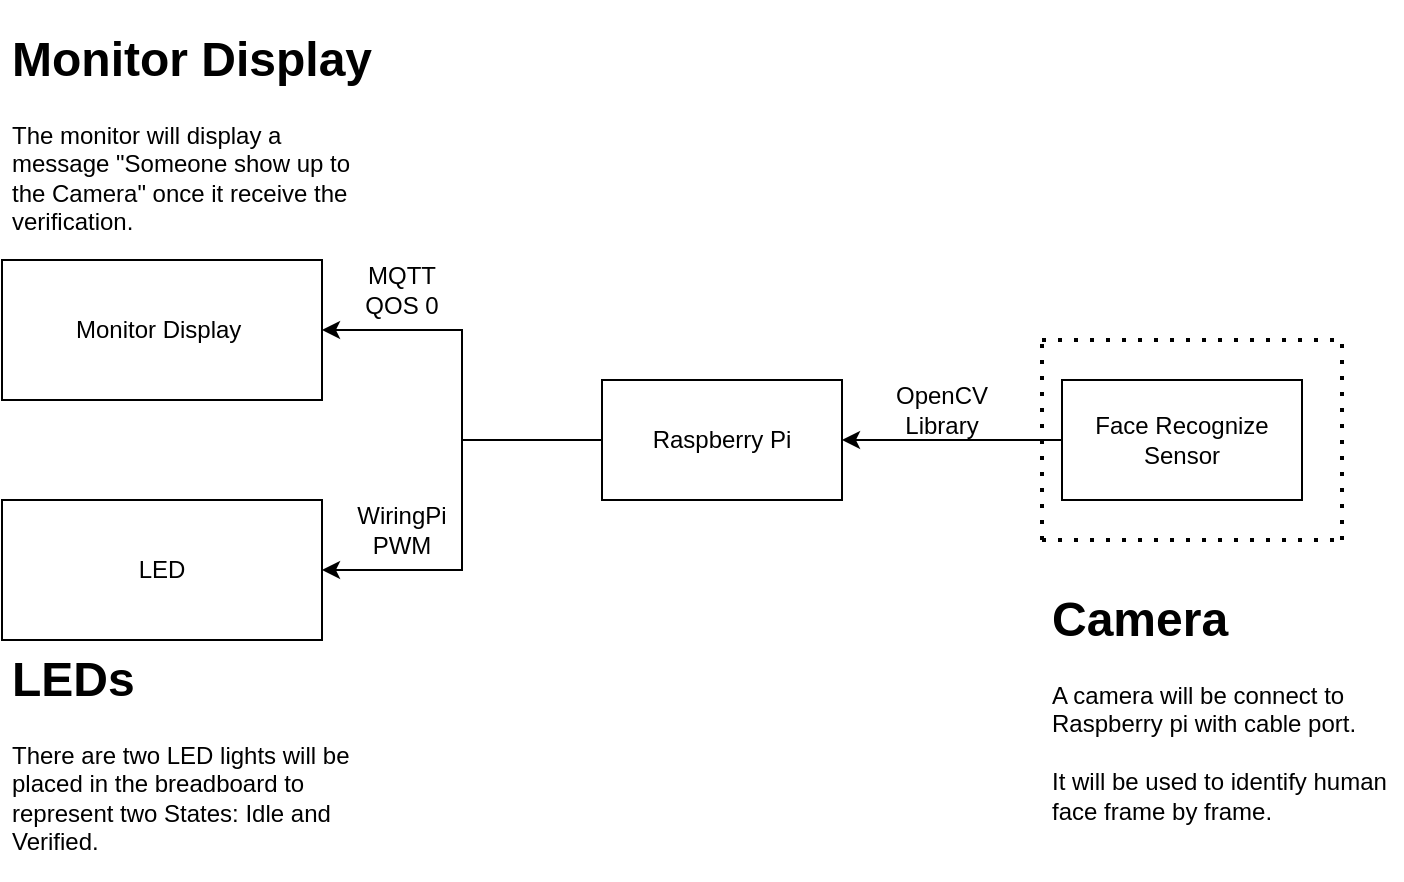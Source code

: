 <mxfile version="21.1.1" type="github">
  <diagram name="Page-1" id="z5q8kBhyHN7ufiBEWdub">
    <mxGraphModel dx="1014" dy="684" grid="1" gridSize="10" guides="1" tooltips="1" connect="1" arrows="1" fold="1" page="1" pageScale="1" pageWidth="850" pageHeight="1100" math="0" shadow="0">
      <root>
        <mxCell id="0" />
        <mxCell id="1" parent="0" />
        <mxCell id="m-E1qSqmqTbbukZaotH6-1" value="LED" style="rounded=0;whiteSpace=wrap;html=1;" parent="1" vertex="1">
          <mxGeometry x="90" y="260" width="160" height="70" as="geometry" />
        </mxCell>
        <mxCell id="xKB4r4f-6FPHU7o6175q-1" style="edgeStyle=orthogonalEdgeStyle;rounded=0;orthogonalLoop=1;jettySize=auto;html=1;exitX=0;exitY=0.5;exitDx=0;exitDy=0;entryX=1;entryY=0.5;entryDx=0;entryDy=0;" parent="1" source="m-E1qSqmqTbbukZaotH6-6" target="m-E1qSqmqTbbukZaotH6-7" edge="1">
          <mxGeometry relative="1" as="geometry" />
        </mxCell>
        <mxCell id="m-E1qSqmqTbbukZaotH6-6" value="Face Recognize Sensor" style="rounded=0;whiteSpace=wrap;html=1;" parent="1" vertex="1">
          <mxGeometry x="620" y="200" width="120" height="60" as="geometry" />
        </mxCell>
        <mxCell id="xKB4r4f-6FPHU7o6175q-4" style="edgeStyle=orthogonalEdgeStyle;rounded=0;orthogonalLoop=1;jettySize=auto;html=1;entryX=1;entryY=0.5;entryDx=0;entryDy=0;" parent="1" source="m-E1qSqmqTbbukZaotH6-7" target="m-E1qSqmqTbbukZaotH6-1" edge="1">
          <mxGeometry relative="1" as="geometry">
            <mxPoint x="250" y="230" as="targetPoint" />
          </mxGeometry>
        </mxCell>
        <mxCell id="m-E1qSqmqTbbukZaotH6-7" value="Raspberry Pi" style="rounded=0;whiteSpace=wrap;html=1;" parent="1" vertex="1">
          <mxGeometry x="390" y="200" width="120" height="60" as="geometry" />
        </mxCell>
        <mxCell id="xKB4r4f-6FPHU7o6175q-9" value="" style="endArrow=none;dashed=1;html=1;dashPattern=1 3;strokeWidth=2;rounded=0;fontStyle=1" parent="1" edge="1">
          <mxGeometry width="50" height="50" relative="1" as="geometry">
            <mxPoint x="610" y="280" as="sourcePoint" />
            <mxPoint x="610" y="180" as="targetPoint" />
          </mxGeometry>
        </mxCell>
        <mxCell id="xKB4r4f-6FPHU7o6175q-10" value="" style="endArrow=none;dashed=1;html=1;dashPattern=1 3;strokeWidth=2;rounded=0;fontStyle=1" parent="1" edge="1">
          <mxGeometry width="50" height="50" relative="1" as="geometry">
            <mxPoint x="760" y="280" as="sourcePoint" />
            <mxPoint x="760" y="180" as="targetPoint" />
          </mxGeometry>
        </mxCell>
        <mxCell id="xKB4r4f-6FPHU7o6175q-11" value="" style="endArrow=none;dashed=1;html=1;dashPattern=1 3;strokeWidth=2;rounded=0;" parent="1" edge="1">
          <mxGeometry width="50" height="50" relative="1" as="geometry">
            <mxPoint x="610" y="180" as="sourcePoint" />
            <mxPoint x="760" y="180" as="targetPoint" />
            <Array as="points">
              <mxPoint x="680" y="180" />
            </Array>
          </mxGeometry>
        </mxCell>
        <mxCell id="xKB4r4f-6FPHU7o6175q-12" value="" style="endArrow=none;dashed=1;html=1;dashPattern=1 3;strokeWidth=2;rounded=0;" parent="1" edge="1">
          <mxGeometry width="50" height="50" relative="1" as="geometry">
            <mxPoint x="610" y="280" as="sourcePoint" />
            <mxPoint x="760" y="280" as="targetPoint" />
            <Array as="points">
              <mxPoint x="680" y="280" />
            </Array>
          </mxGeometry>
        </mxCell>
        <mxCell id="xKB4r4f-6FPHU7o6175q-15" value="&lt;h1&gt;LEDs&lt;/h1&gt;&lt;div&gt;&lt;span style=&quot;background-color: initial;&quot;&gt;There are two LED lights will be placed in the breadboard to represent two States: Idle and Verified.&amp;nbsp;&amp;nbsp;&lt;/span&gt;&lt;br&gt;&lt;/div&gt;" style="text;html=1;strokeColor=none;fillColor=none;spacing=5;spacingTop=-20;whiteSpace=wrap;overflow=hidden;rounded=0;" parent="1" vertex="1">
          <mxGeometry x="90" y="330" width="190" height="120" as="geometry" />
        </mxCell>
        <mxCell id="z_LvAW5mOrfHY80c7ZGJ-1" value="Monitor Display&amp;nbsp;" style="rounded=0;whiteSpace=wrap;html=1;" vertex="1" parent="1">
          <mxGeometry x="90" y="140" width="160" height="70" as="geometry" />
        </mxCell>
        <mxCell id="z_LvAW5mOrfHY80c7ZGJ-2" value="" style="endArrow=classic;html=1;rounded=0;entryX=1;entryY=0.5;entryDx=0;entryDy=0;exitX=0;exitY=0.5;exitDx=0;exitDy=0;" edge="1" parent="1" source="m-E1qSqmqTbbukZaotH6-7" target="z_LvAW5mOrfHY80c7ZGJ-1">
          <mxGeometry width="50" height="50" relative="1" as="geometry">
            <mxPoint x="270" y="390" as="sourcePoint" />
            <mxPoint x="320" y="340" as="targetPoint" />
            <Array as="points">
              <mxPoint x="320" y="230" />
              <mxPoint x="320" y="175" />
            </Array>
          </mxGeometry>
        </mxCell>
        <mxCell id="z_LvAW5mOrfHY80c7ZGJ-3" value="WiringPi PWM" style="text;html=1;strokeColor=none;fillColor=none;align=center;verticalAlign=middle;whiteSpace=wrap;rounded=0;" vertex="1" parent="1">
          <mxGeometry x="260" y="260" width="60" height="30" as="geometry" />
        </mxCell>
        <mxCell id="z_LvAW5mOrfHY80c7ZGJ-4" value="MQTT QOS 0" style="text;html=1;strokeColor=none;fillColor=none;align=center;verticalAlign=middle;whiteSpace=wrap;rounded=0;" vertex="1" parent="1">
          <mxGeometry x="260" y="140" width="60" height="30" as="geometry" />
        </mxCell>
        <mxCell id="z_LvAW5mOrfHY80c7ZGJ-5" value="OpenCV Library" style="text;html=1;strokeColor=none;fillColor=none;align=center;verticalAlign=middle;whiteSpace=wrap;rounded=0;" vertex="1" parent="1">
          <mxGeometry x="530" y="200" width="60" height="30" as="geometry" />
        </mxCell>
        <mxCell id="z_LvAW5mOrfHY80c7ZGJ-6" value="&lt;h1&gt;Camera&lt;/h1&gt;&lt;div&gt;A camera will be connect to Raspberry pi with cable port.&amp;nbsp;&lt;/div&gt;&lt;div&gt;&lt;br&gt;&lt;/div&gt;&lt;div&gt;It will be used to identify human face frame by frame.&amp;nbsp;&lt;/div&gt;&lt;div&gt;&lt;br&gt;&lt;/div&gt;" style="text;html=1;strokeColor=none;fillColor=none;spacing=5;spacingTop=-20;whiteSpace=wrap;overflow=hidden;rounded=0;" vertex="1" parent="1">
          <mxGeometry x="610" y="300" width="180" height="130" as="geometry" />
        </mxCell>
        <mxCell id="z_LvAW5mOrfHY80c7ZGJ-7" value="&lt;h1&gt;Monitor Display&lt;br&gt;&lt;/h1&gt;&lt;div&gt;The monitor will display a message &quot;Someone show up to the Camera&quot; once it receive the verification.&amp;nbsp;&lt;/div&gt;" style="text;html=1;strokeColor=none;fillColor=none;spacing=5;spacingTop=-20;whiteSpace=wrap;overflow=hidden;rounded=0;" vertex="1" parent="1">
          <mxGeometry x="90" y="20" width="190" height="120" as="geometry" />
        </mxCell>
      </root>
    </mxGraphModel>
  </diagram>
</mxfile>

